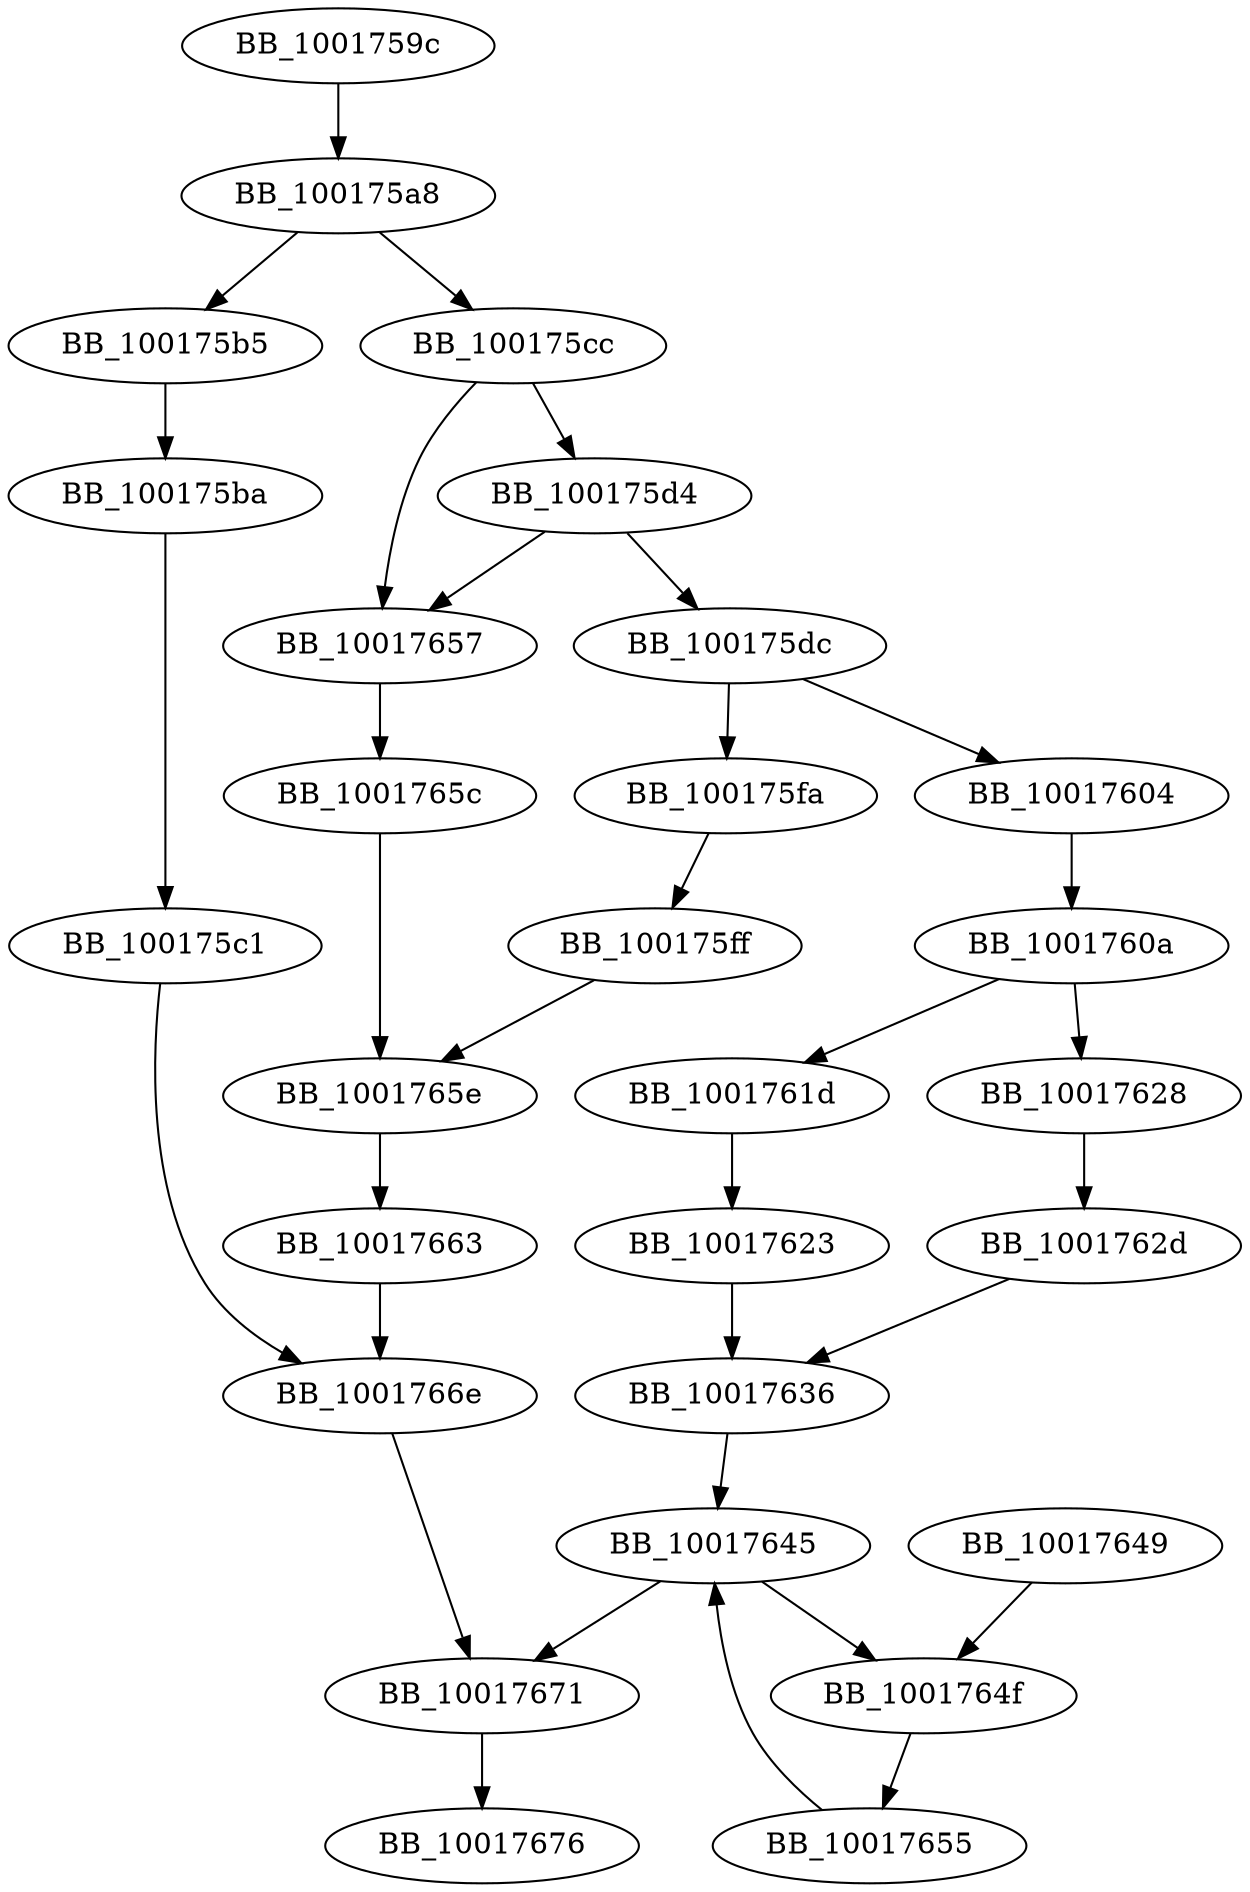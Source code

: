 DiGraph __close{
BB_1001759c->BB_100175a8
BB_100175a8->BB_100175b5
BB_100175a8->BB_100175cc
BB_100175b5->BB_100175ba
BB_100175ba->BB_100175c1
BB_100175c1->BB_1001766e
BB_100175cc->BB_100175d4
BB_100175cc->BB_10017657
BB_100175d4->BB_100175dc
BB_100175d4->BB_10017657
BB_100175dc->BB_100175fa
BB_100175dc->BB_10017604
BB_100175fa->BB_100175ff
BB_100175ff->BB_1001765e
BB_10017604->BB_1001760a
BB_1001760a->BB_1001761d
BB_1001760a->BB_10017628
BB_1001761d->BB_10017623
BB_10017623->BB_10017636
BB_10017628->BB_1001762d
BB_1001762d->BB_10017636
BB_10017636->BB_10017645
BB_10017645->BB_1001764f
BB_10017645->BB_10017671
BB_10017649->BB_1001764f
BB_1001764f->BB_10017655
BB_10017655->BB_10017645
BB_10017657->BB_1001765c
BB_1001765c->BB_1001765e
BB_1001765e->BB_10017663
BB_10017663->BB_1001766e
BB_1001766e->BB_10017671
BB_10017671->BB_10017676
}
